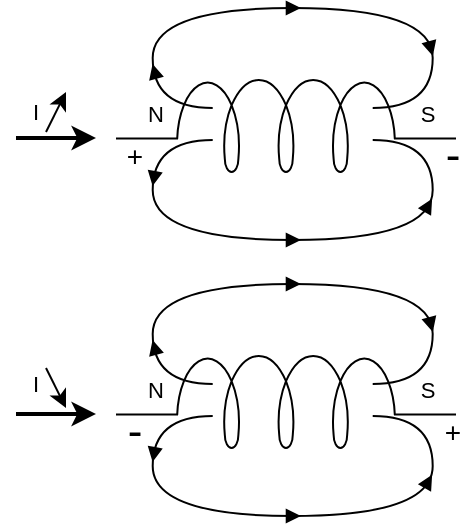 <mxfile version="28.2.8">
  <diagram name="Page-1" id="KrV62NsMxbxOYL2rbyKl">
    <mxGraphModel dx="879" dy="998" grid="1" gridSize="10" guides="1" tooltips="1" connect="1" arrows="1" fold="1" page="1" pageScale="1" pageWidth="827" pageHeight="1169" math="0" shadow="0">
      <root>
        <mxCell id="0" />
        <mxCell id="1" parent="0" />
        <mxCell id="RGHN_aSLi8mwJkmzC3vx-2" value="+" style="text;html=1;whiteSpace=wrap;strokeColor=none;fillColor=none;align=center;verticalAlign=middle;rounded=0;convertToSvg=1;fontSize=14;" parent="1" vertex="1">
          <mxGeometry x="160" y="160" width="19" height="17" as="geometry" />
        </mxCell>
        <mxCell id="RGHN_aSLi8mwJkmzC3vx-3" value="-" style="text;html=1;whiteSpace=wrap;strokeColor=none;fillColor=none;align=center;verticalAlign=middle;rounded=0;fontSize=22;convertToSvg=1;" parent="1" vertex="1">
          <mxGeometry x="319" y="160" width="19" height="17" as="geometry" />
        </mxCell>
        <mxCell id="RGHN_aSLi8mwJkmzC3vx-19" value="-" style="text;html=1;whiteSpace=wrap;strokeColor=none;fillColor=none;align=center;verticalAlign=middle;rounded=0;fontSize=22;convertToSvg=1;" parent="1" vertex="1">
          <mxGeometry x="160" y="298" width="19" height="17" as="geometry" />
        </mxCell>
        <mxCell id="RGHN_aSLi8mwJkmzC3vx-20" value="+" style="text;html=1;whiteSpace=wrap;strokeColor=none;fillColor=none;align=center;verticalAlign=middle;rounded=0;fontSize=14;convertToSvg=1;" parent="1" vertex="1">
          <mxGeometry x="319" y="298" width="19" height="17" as="geometry" />
        </mxCell>
        <mxCell id="RTrYkmxH6ciXYYABdN9L-22" value="N" style="text;html=1;whiteSpace=wrap;strokeColor=none;fillColor=none;align=center;verticalAlign=middle;rounded=0;fontFamily=Helvetica;fontSize=11;fontColor=default;labelBackgroundColor=default;convertToSvg=1;" parent="1" vertex="1">
          <mxGeometry x="167" y="138" width="26" height="19" as="geometry" />
        </mxCell>
        <mxCell id="RTrYkmxH6ciXYYABdN9L-23" value="S" style="text;html=1;whiteSpace=wrap;strokeColor=none;fillColor=none;align=center;verticalAlign=middle;rounded=0;fontFamily=Helvetica;fontSize=11;fontColor=default;labelBackgroundColor=default;convertToSvg=1;" parent="1" vertex="1">
          <mxGeometry x="303" y="138" width="26" height="19" as="geometry" />
        </mxCell>
        <mxCell id="RTrYkmxH6ciXYYABdN9L-27" value="I" style="text;html=1;whiteSpace=wrap;strokeColor=none;fillColor=none;align=center;verticalAlign=middle;rounded=0;fontFamily=Helvetica;fontSize=11;fontColor=default;labelBackgroundColor=default;convertToSvg=1;" parent="1" vertex="1">
          <mxGeometry x="115" y="137" width="10" height="20" as="geometry" />
        </mxCell>
        <mxCell id="RGHN_aSLi8mwJkmzC3vx-12" value="N" style="text;html=1;whiteSpace=wrap;strokeColor=none;fillColor=none;align=center;verticalAlign=middle;rounded=0;fontFamily=Helvetica;fontSize=11;fontColor=default;labelBackgroundColor=default;convertToSvg=1;" parent="1" vertex="1">
          <mxGeometry x="167" y="276" width="26" height="19" as="geometry" />
        </mxCell>
        <mxCell id="RGHN_aSLi8mwJkmzC3vx-13" value="S" style="text;html=1;whiteSpace=wrap;strokeColor=none;fillColor=none;align=center;verticalAlign=middle;rounded=0;fontFamily=Helvetica;fontSize=11;fontColor=default;labelBackgroundColor=default;convertToSvg=1;" parent="1" vertex="1">
          <mxGeometry x="303" y="276" width="26" height="19" as="geometry" />
        </mxCell>
        <mxCell id="RGHN_aSLi8mwJkmzC3vx-18" value="I" style="text;html=1;whiteSpace=wrap;strokeColor=none;fillColor=none;align=center;verticalAlign=middle;rounded=0;fontFamily=Helvetica;fontSize=11;fontColor=default;labelBackgroundColor=default;convertToSvg=1;" parent="1" vertex="1">
          <mxGeometry x="115" y="273" width="10" height="20" as="geometry" />
        </mxCell>
        <mxCell id="RTrYkmxH6ciXYYABdN9L-1" value="" style="pointerEvents=1;verticalLabelPosition=bottom;shadow=0;dashed=0;align=center;html=1;verticalAlign=top;shape=mxgraph.electrical.inductors.inductor_5;convertToSvg=1;" parent="1" vertex="1">
          <mxGeometry x="160" y="130" width="170" height="47" as="geometry" />
        </mxCell>
        <mxCell id="RTrYkmxH6ciXYYABdN9L-16" value="" style="curved=1;endArrow=none;html=1;rounded=0;strokeColor=default;align=center;verticalAlign=middle;fontFamily=Helvetica;fontSize=11;fontColor=default;labelBackgroundColor=default;edgeStyle=orthogonalEdgeStyle;endFill=0;convertToSvg=1;" parent="1" edge="1">
          <mxGeometry width="50" height="50" relative="1" as="geometry">
            <mxPoint x="208.354" y="161" as="sourcePoint" />
            <mxPoint x="288.354" y="161" as="targetPoint" />
            <Array as="points">
              <mxPoint x="178.354" y="161" />
              <mxPoint x="178.354" y="211" />
              <mxPoint x="318.354" y="211" />
              <mxPoint x="318.354" y="161" />
            </Array>
          </mxGeometry>
        </mxCell>
        <mxCell id="RTrYkmxH6ciXYYABdN9L-17" value="" style="html=1;shadow=0;dashed=0;align=center;verticalAlign=middle;shape=mxgraph.arrows2.arrow;dy=0.99;dx=10;notch=0;fontFamily=Helvetica;fontSize=11;fontColor=default;labelBackgroundColor=default;gradientColor=none;fillColor=light-dark(#000000,#FFFFFF);convertToSvg=1;" parent="1" vertex="1">
          <mxGeometry x="245.354" y="208" width="6" height="6" as="geometry" />
        </mxCell>
        <mxCell id="RTrYkmxH6ciXYYABdN9L-18" value="" style="html=1;shadow=0;dashed=0;align=center;verticalAlign=middle;shape=mxgraph.arrows2.arrow;dy=0.99;dx=10;notch=0;fontFamily=Helvetica;fontSize=11;fontColor=default;labelBackgroundColor=default;gradientColor=none;fillColor=light-dark(#000000,#FFFFFF);rotation=100;convertToSvg=1;" parent="1" vertex="1">
          <mxGeometry x="176.004" y="177" width="6" height="6" as="geometry" />
        </mxCell>
        <mxCell id="RTrYkmxH6ciXYYABdN9L-19" value="" style="html=1;shadow=0;dashed=0;align=center;verticalAlign=middle;shape=mxgraph.arrows2.arrow;dy=0.99;dx=10;notch=0;fontFamily=Helvetica;fontSize=11;fontColor=default;labelBackgroundColor=default;gradientColor=none;fillColor=light-dark(#000000,#FFFFFF);rotation=-60;convertToSvg=1;" parent="1" vertex="1">
          <mxGeometry x="313.004" y="191" width="6" height="6" as="geometry" />
        </mxCell>
        <mxCell id="RGHN_aSLi8mwJkmzC3vx-4" value="" style="edgeStyle=none;orthogonalLoop=1;jettySize=auto;html=1;rounded=0;strokeWidth=2;convertToSvg=1;" parent="1" edge="1">
          <mxGeometry width="80" relative="1" as="geometry">
            <mxPoint x="110" y="160" as="sourcePoint" />
            <mxPoint x="150" y="159.97" as="targetPoint" />
            <Array as="points" />
          </mxGeometry>
        </mxCell>
        <mxCell id="RGHN_aSLi8mwJkmzC3vx-5" value="" style="edgeStyle=none;orthogonalLoop=1;jettySize=auto;html=1;rounded=0;convertToSvg=1;" parent="1" edge="1">
          <mxGeometry width="80" relative="1" as="geometry">
            <mxPoint x="125" y="157" as="sourcePoint" />
            <mxPoint x="135" y="137" as="targetPoint" />
            <Array as="points" />
          </mxGeometry>
        </mxCell>
        <mxCell id="RGHN_aSLi8mwJkmzC3vx-6" value="" style="pointerEvents=1;verticalLabelPosition=bottom;shadow=0;dashed=0;align=center;html=1;verticalAlign=top;shape=mxgraph.electrical.inductors.inductor_5;convertToSvg=1;" parent="1" vertex="1">
          <mxGeometry x="160" y="268" width="170" height="47" as="geometry" />
        </mxCell>
        <mxCell id="RGHN_aSLi8mwJkmzC3vx-14" value="" style="curved=1;endArrow=none;html=1;rounded=0;strokeColor=default;align=center;verticalAlign=middle;fontFamily=Helvetica;fontSize=11;fontColor=default;labelBackgroundColor=default;edgeStyle=orthogonalEdgeStyle;endFill=0;convertToSvg=1;" parent="1" edge="1">
          <mxGeometry width="50" height="50" relative="1" as="geometry">
            <mxPoint x="208.354" y="299" as="sourcePoint" />
            <mxPoint x="288.354" y="299" as="targetPoint" />
            <Array as="points">
              <mxPoint x="178.354" y="299" />
              <mxPoint x="178.354" y="349" />
              <mxPoint x="318.354" y="349" />
              <mxPoint x="318.354" y="299" />
            </Array>
          </mxGeometry>
        </mxCell>
        <mxCell id="RGHN_aSLi8mwJkmzC3vx-15" value="" style="html=1;shadow=0;dashed=0;align=center;verticalAlign=middle;shape=mxgraph.arrows2.arrow;dy=0.99;dx=10;notch=0;fontFamily=Helvetica;fontSize=11;fontColor=default;labelBackgroundColor=default;gradientColor=none;fillColor=light-dark(#000000,#FFFFFF);convertToSvg=1;" parent="1" vertex="1">
          <mxGeometry x="245.354" y="346" width="6" height="6" as="geometry" />
        </mxCell>
        <mxCell id="RGHN_aSLi8mwJkmzC3vx-16" value="" style="html=1;shadow=0;dashed=0;align=center;verticalAlign=middle;shape=mxgraph.arrows2.arrow;dy=0.99;dx=10;notch=0;fontFamily=Helvetica;fontSize=11;fontColor=default;labelBackgroundColor=default;gradientColor=none;fillColor=light-dark(#000000,#FFFFFF);rotation=100;convertToSvg=1;" parent="1" vertex="1">
          <mxGeometry x="176.004" y="315" width="6" height="6" as="geometry" />
        </mxCell>
        <mxCell id="RGHN_aSLi8mwJkmzC3vx-17" value="" style="html=1;shadow=0;dashed=0;align=center;verticalAlign=middle;shape=mxgraph.arrows2.arrow;dy=0.99;dx=10;notch=0;fontFamily=Helvetica;fontSize=11;fontColor=default;labelBackgroundColor=default;gradientColor=none;fillColor=light-dark(#000000,#FFFFFF);rotation=-60;convertToSvg=1;" parent="1" vertex="1">
          <mxGeometry x="313.004" y="329" width="6" height="6" as="geometry" />
        </mxCell>
        <mxCell id="RGHN_aSLi8mwJkmzC3vx-21" value="" style="edgeStyle=none;orthogonalLoop=1;jettySize=auto;html=1;rounded=0;strokeWidth=2;convertToSvg=1;" parent="1" edge="1">
          <mxGeometry width="80" relative="1" as="geometry">
            <mxPoint x="110" y="298" as="sourcePoint" />
            <mxPoint x="150" y="297.97" as="targetPoint" />
            <Array as="points" />
          </mxGeometry>
        </mxCell>
        <mxCell id="RGHN_aSLi8mwJkmzC3vx-22" value="" style="edgeStyle=none;orthogonalLoop=1;jettySize=auto;html=1;rounded=0;convertToSvg=1;" parent="1" edge="1">
          <mxGeometry width="80" relative="1" as="geometry">
            <mxPoint x="125" y="275" as="sourcePoint" />
            <mxPoint x="135" y="295" as="targetPoint" />
            <Array as="points" />
          </mxGeometry>
        </mxCell>
        <mxCell id="RTrYkmxH6ciXYYABdN9L-7" value="" style="curved=1;endArrow=none;html=1;rounded=0;strokeColor=default;align=center;verticalAlign=middle;fontFamily=Helvetica;fontSize=11;fontColor=default;labelBackgroundColor=default;edgeStyle=orthogonalEdgeStyle;endFill=0;convertToSvg=1;" parent="1" edge="1">
          <mxGeometry width="50" height="50" relative="1" as="geometry">
            <mxPoint x="208.35" y="145" as="sourcePoint" />
            <mxPoint x="288.35" y="145" as="targetPoint" />
            <Array as="points">
              <mxPoint x="178.35" y="145" />
              <mxPoint x="178.35" y="95" />
              <mxPoint x="318.35" y="95" />
              <mxPoint x="318.35" y="145" />
            </Array>
          </mxGeometry>
        </mxCell>
        <mxCell id="RTrYkmxH6ciXYYABdN9L-13" value="" style="html=1;shadow=0;dashed=0;align=center;verticalAlign=middle;shape=mxgraph.arrows2.arrow;dy=0.99;dx=10;notch=0;fontFamily=Helvetica;fontSize=11;fontColor=default;labelBackgroundColor=default;gradientColor=none;fillColor=light-dark(#000000,#FFFFFF);convertToSvg=1;" parent="1" vertex="1">
          <mxGeometry x="245.35" y="92" width="6" height="6" as="geometry" />
        </mxCell>
        <mxCell id="RTrYkmxH6ciXYYABdN9L-14" value="" style="html=1;shadow=0;dashed=0;align=center;verticalAlign=middle;shape=mxgraph.arrows2.arrow;dy=0.99;dx=10;notch=0;fontFamily=Helvetica;fontSize=11;fontColor=default;labelBackgroundColor=default;gradientColor=none;fillColor=light-dark(#000000,#FFFFFF);rotation=-105;convertToSvg=1;" parent="1" vertex="1">
          <mxGeometry x="176.35" y="124" width="6" height="6" as="geometry" />
        </mxCell>
        <mxCell id="RTrYkmxH6ciXYYABdN9L-15" value="" style="html=1;shadow=0;dashed=0;align=center;verticalAlign=middle;shape=mxgraph.arrows2.arrow;dy=0.99;dx=10;notch=0;fontFamily=Helvetica;fontSize=11;fontColor=default;labelBackgroundColor=default;gradientColor=none;fillColor=light-dark(#000000,#FFFFFF);rotation=75;convertToSvg=1;" parent="1" vertex="1">
          <mxGeometry x="314.35" y="112" width="6" height="6" as="geometry" />
        </mxCell>
        <mxCell id="RGHN_aSLi8mwJkmzC3vx-8" value="" style="curved=1;endArrow=none;html=1;rounded=0;strokeColor=default;align=center;verticalAlign=middle;fontFamily=Helvetica;fontSize=11;fontColor=default;labelBackgroundColor=default;edgeStyle=orthogonalEdgeStyle;endFill=0;convertToSvg=1;" parent="1" edge="1">
          <mxGeometry width="50" height="50" relative="1" as="geometry">
            <mxPoint x="208.35" y="283" as="sourcePoint" />
            <mxPoint x="288.35" y="283" as="targetPoint" />
            <Array as="points">
              <mxPoint x="178.35" y="283" />
              <mxPoint x="178.35" y="233" />
              <mxPoint x="318.35" y="233" />
              <mxPoint x="318.35" y="283" />
            </Array>
          </mxGeometry>
        </mxCell>
        <mxCell id="RGHN_aSLi8mwJkmzC3vx-9" value="" style="html=1;shadow=0;dashed=0;align=center;verticalAlign=middle;shape=mxgraph.arrows2.arrow;dy=0.99;dx=10;notch=0;fontFamily=Helvetica;fontSize=11;fontColor=default;labelBackgroundColor=default;gradientColor=none;fillColor=light-dark(#000000,#FFFFFF);convertToSvg=1;" parent="1" vertex="1">
          <mxGeometry x="245.35" y="230" width="6" height="6" as="geometry" />
        </mxCell>
        <mxCell id="RGHN_aSLi8mwJkmzC3vx-10" value="" style="html=1;shadow=0;dashed=0;align=center;verticalAlign=middle;shape=mxgraph.arrows2.arrow;dy=0.99;dx=10;notch=0;fontFamily=Helvetica;fontSize=11;fontColor=default;labelBackgroundColor=default;gradientColor=none;fillColor=light-dark(#000000,#FFFFFF);rotation=-105;convertToSvg=1;" parent="1" vertex="1">
          <mxGeometry x="176.35" y="262" width="6" height="6" as="geometry" />
        </mxCell>
        <mxCell id="RGHN_aSLi8mwJkmzC3vx-11" value="" style="html=1;shadow=0;dashed=0;align=center;verticalAlign=middle;shape=mxgraph.arrows2.arrow;dy=0.99;dx=10;notch=0;fontFamily=Helvetica;fontSize=11;fontColor=default;labelBackgroundColor=default;gradientColor=none;fillColor=light-dark(#000000,#FFFFFF);rotation=75;convertToSvg=1;" parent="1" vertex="1">
          <mxGeometry x="314.35" y="250" width="6" height="6" as="geometry" />
        </mxCell>
      </root>
    </mxGraphModel>
  </diagram>
</mxfile>
